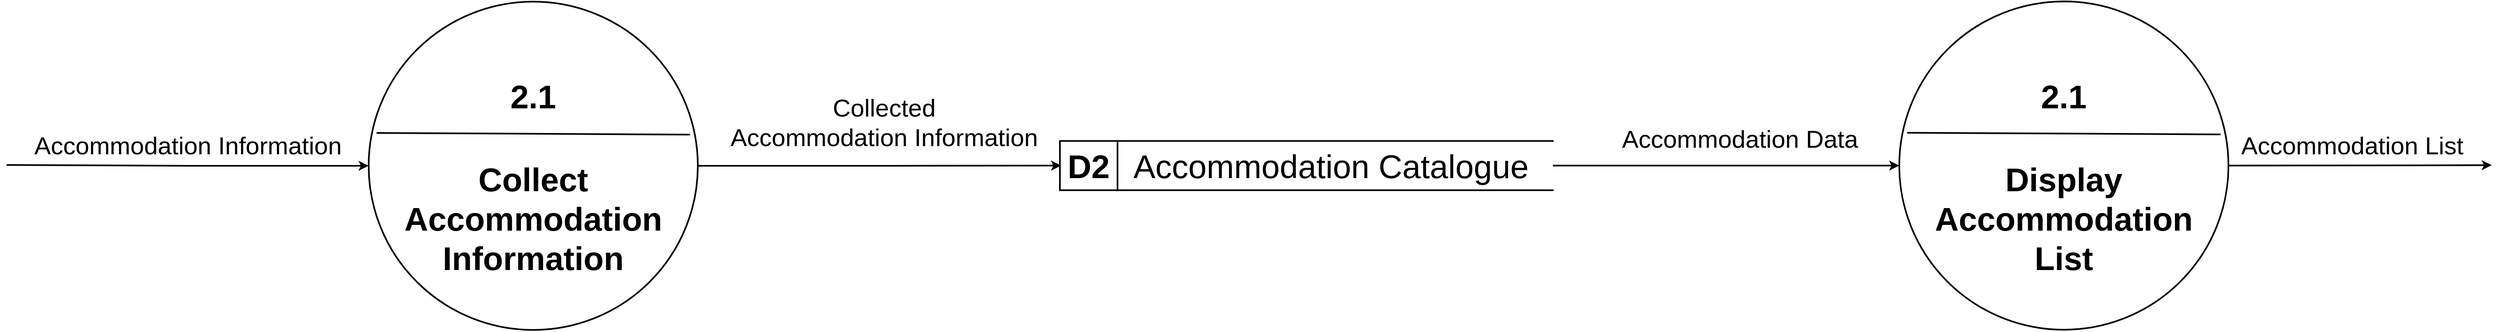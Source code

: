 <mxfile version="28.0.7">
  <diagram name="Page-1" id="M09gZJEylp6OCQNrpg6R">
    <mxGraphModel dx="3107" dy="1943" grid="1" gridSize="10" guides="1" tooltips="1" connect="1" arrows="1" fold="1" page="1" pageScale="1" pageWidth="1400" pageHeight="850" math="0" shadow="0">
      <root>
        <mxCell id="0" />
        <mxCell id="1" parent="0" />
        <mxCell id="LopVDnUaFD7QRKL_kpaw-5" style="edgeStyle=orthogonalEdgeStyle;rounded=0;orthogonalLoop=1;jettySize=auto;html=1;exitX=0;exitY=0.5;exitDx=0;exitDy=0;endArrow=none;endFill=0;startArrow=classic;startFill=1;strokeWidth=2;" edge="1" parent="1" source="LopVDnUaFD7QRKL_kpaw-1">
          <mxGeometry relative="1" as="geometry">
            <mxPoint x="60" y="424" as="targetPoint" />
          </mxGeometry>
        </mxCell>
        <mxCell id="LopVDnUaFD7QRKL_kpaw-10" style="edgeStyle=orthogonalEdgeStyle;rounded=0;orthogonalLoop=1;jettySize=auto;html=1;entryX=0.5;entryY=1;entryDx=0;entryDy=0;strokeWidth=2;exitX=1;exitY=0.5;exitDx=0;exitDy=0;" edge="1" parent="1" source="LopVDnUaFD7QRKL_kpaw-1" target="LopVDnUaFD7QRKL_kpaw-8">
          <mxGeometry relative="1" as="geometry">
            <mxPoint x="950" y="450" as="sourcePoint" />
            <Array as="points">
              <mxPoint x="1132" y="425" />
            </Array>
          </mxGeometry>
        </mxCell>
        <mxCell id="LopVDnUaFD7QRKL_kpaw-1" value="" style="ellipse;whiteSpace=wrap;html=1;aspect=fixed;strokeWidth=2;" vertex="1" parent="1">
          <mxGeometry x="500" y="225" width="400" height="400" as="geometry" />
        </mxCell>
        <mxCell id="LopVDnUaFD7QRKL_kpaw-2" value="" style="endArrow=none;html=1;rounded=0;exitX=0.024;exitY=0.4;exitDx=0;exitDy=0;exitPerimeter=0;entryX=0.976;entryY=0.405;entryDx=0;entryDy=0;entryPerimeter=0;strokeWidth=2;" edge="1" parent="1" source="LopVDnUaFD7QRKL_kpaw-1" target="LopVDnUaFD7QRKL_kpaw-1">
          <mxGeometry width="50" height="50" relative="1" as="geometry">
            <mxPoint x="530" y="393" as="sourcePoint" />
            <mxPoint x="890" y="393" as="targetPoint" />
          </mxGeometry>
        </mxCell>
        <mxCell id="LopVDnUaFD7QRKL_kpaw-3" value="&lt;b&gt;&lt;font&gt;2.1&lt;/font&gt;&lt;/b&gt;" style="text;html=1;align=center;verticalAlign=middle;whiteSpace=wrap;rounded=0;fontSize=40;strokeWidth=2;" vertex="1" parent="1">
          <mxGeometry x="670" y="325" width="60" height="30" as="geometry" />
        </mxCell>
        <mxCell id="LopVDnUaFD7QRKL_kpaw-4" value="&lt;b&gt;&lt;font&gt;Collect Accommodation Information&lt;/font&gt;&lt;/b&gt;" style="text;html=1;align=center;verticalAlign=middle;whiteSpace=wrap;rounded=0;strokeWidth=2;fontSize=40;" vertex="1" parent="1">
          <mxGeometry x="600" y="409" width="200" height="160" as="geometry" />
        </mxCell>
        <mxCell id="LopVDnUaFD7QRKL_kpaw-6" value="&lt;font style=&quot;font-size: 30px;&quot;&gt;Accommodation Information&lt;/font&gt;" style="edgeLabel;html=1;align=center;verticalAlign=middle;resizable=0;points=[];" vertex="1" connectable="0" parent="1">
          <mxGeometry x="280" y="400" as="geometry" />
        </mxCell>
        <mxCell id="LopVDnUaFD7QRKL_kpaw-7" value="&lt;font style=&quot;font-size: 40px;&quot;&gt;D2&lt;/font&gt;" style="shape=partialRectangle;whiteSpace=wrap;html=1;top=0;bottom=0;fillColor=none;fontStyle=1;strokeWidth=2;" vertex="1" parent="1">
          <mxGeometry x="1340" y="394.75" width="70" height="60" as="geometry" />
        </mxCell>
        <mxCell id="LopVDnUaFD7QRKL_kpaw-20" style="edgeStyle=orthogonalEdgeStyle;rounded=0;orthogonalLoop=1;jettySize=auto;html=1;exitX=0.5;exitY=0;exitDx=0;exitDy=0;entryX=0;entryY=0.5;entryDx=0;entryDy=0;strokeWidth=2;" edge="1" parent="1" source="LopVDnUaFD7QRKL_kpaw-8" target="LopVDnUaFD7QRKL_kpaw-11">
          <mxGeometry relative="1" as="geometry" />
        </mxCell>
        <mxCell id="LopVDnUaFD7QRKL_kpaw-8" value="" style="shape=partialRectangle;whiteSpace=wrap;html=1;top=0;bottom=0;fillColor=none;rotation=90;fontStyle=1;strokeWidth=2;" vertex="1" parent="1">
          <mxGeometry x="1610.25" y="126" width="60" height="597.5" as="geometry" />
        </mxCell>
        <mxCell id="LopVDnUaFD7QRKL_kpaw-9" value="&lt;font style=&quot;font-size: 40px;&quot;&gt;Accommodation Catalogue&lt;/font&gt;" style="text;html=1;align=center;verticalAlign=middle;whiteSpace=wrap;rounded=0;strokeWidth=2;" vertex="1" parent="1">
          <mxGeometry x="1410" y="409.75" width="518.5" height="30" as="geometry" />
        </mxCell>
        <mxCell id="LopVDnUaFD7QRKL_kpaw-18" style="edgeStyle=orthogonalEdgeStyle;rounded=0;orthogonalLoop=1;jettySize=auto;html=1;exitX=1;exitY=0.5;exitDx=0;exitDy=0;strokeWidth=2;" edge="1" parent="1" source="LopVDnUaFD7QRKL_kpaw-11">
          <mxGeometry relative="1" as="geometry">
            <mxPoint x="3080.0" y="424.288" as="targetPoint" />
          </mxGeometry>
        </mxCell>
        <mxCell id="LopVDnUaFD7QRKL_kpaw-11" value="" style="ellipse;whiteSpace=wrap;html=1;aspect=fixed;strokeWidth=2;" vertex="1" parent="1">
          <mxGeometry x="2360" y="224.75" width="400" height="400" as="geometry" />
        </mxCell>
        <mxCell id="LopVDnUaFD7QRKL_kpaw-12" value="" style="endArrow=none;html=1;rounded=0;exitX=0.024;exitY=0.4;exitDx=0;exitDy=0;exitPerimeter=0;entryX=0.976;entryY=0.405;entryDx=0;entryDy=0;entryPerimeter=0;strokeWidth=2;" edge="1" parent="1" source="LopVDnUaFD7QRKL_kpaw-11" target="LopVDnUaFD7QRKL_kpaw-11">
          <mxGeometry width="50" height="50" relative="1" as="geometry">
            <mxPoint x="2390" y="392.75" as="sourcePoint" />
            <mxPoint x="2750" y="392.75" as="targetPoint" />
          </mxGeometry>
        </mxCell>
        <mxCell id="LopVDnUaFD7QRKL_kpaw-13" value="&lt;b&gt;&lt;font&gt;2.1&lt;/font&gt;&lt;/b&gt;" style="text;html=1;align=center;verticalAlign=middle;whiteSpace=wrap;rounded=0;fontSize=40;strokeWidth=2;" vertex="1" parent="1">
          <mxGeometry x="2530" y="324.75" width="60" height="30" as="geometry" />
        </mxCell>
        <mxCell id="LopVDnUaFD7QRKL_kpaw-14" value="&lt;b&gt;&lt;font&gt;Display Accommodation List&lt;/font&gt;&lt;/b&gt;" style="text;html=1;align=center;verticalAlign=middle;whiteSpace=wrap;rounded=0;strokeWidth=2;fontSize=40;" vertex="1" parent="1">
          <mxGeometry x="2460" y="408.75" width="200" height="160" as="geometry" />
        </mxCell>
        <mxCell id="LopVDnUaFD7QRKL_kpaw-16" value="&lt;font style=&quot;font-size: 30px;&quot;&gt;Collected&lt;/font&gt;&lt;div&gt;&lt;font style=&quot;font-size: 30px;&quot;&gt;Accommodation Information&lt;/font&gt;&lt;/div&gt;" style="edgeLabel;html=1;align=center;verticalAlign=middle;resizable=0;points=[];" vertex="1" connectable="0" parent="1">
          <mxGeometry x="1130" y="360" as="geometry">
            <mxPoint x="-4" y="12" as="offset" />
          </mxGeometry>
        </mxCell>
        <mxCell id="LopVDnUaFD7QRKL_kpaw-19" value="&lt;font style=&quot;font-size: 30px;&quot;&gt;Accommodation List&lt;/font&gt;" style="edgeLabel;html=1;align=center;verticalAlign=middle;resizable=0;points=[];" vertex="1" connectable="0" parent="1">
          <mxGeometry x="2910" y="399.75" as="geometry" />
        </mxCell>
        <mxCell id="LopVDnUaFD7QRKL_kpaw-21" value="&lt;span style=&quot;font-size: 30px;&quot;&gt;Accommodation Data&lt;/span&gt;" style="edgeLabel;html=1;align=center;verticalAlign=middle;resizable=0;points=[];" vertex="1" connectable="0" parent="1">
          <mxGeometry x="2170" y="380" as="geometry">
            <mxPoint x="-4" y="12" as="offset" />
          </mxGeometry>
        </mxCell>
      </root>
    </mxGraphModel>
  </diagram>
</mxfile>
